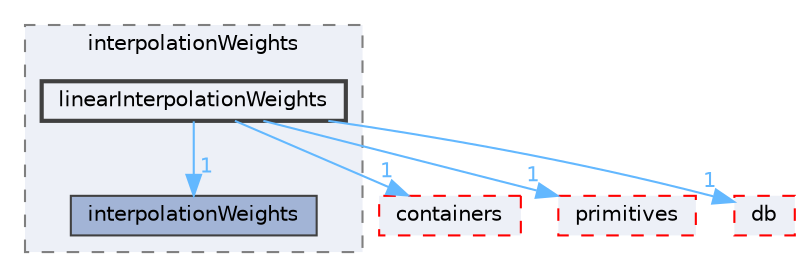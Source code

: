 digraph "src/OpenFOAM/interpolations/interpolationWeights/linearInterpolationWeights"
{
 // LATEX_PDF_SIZE
  bgcolor="transparent";
  edge [fontname=Helvetica,fontsize=10,labelfontname=Helvetica,labelfontsize=10];
  node [fontname=Helvetica,fontsize=10,shape=box,height=0.2,width=0.4];
  compound=true
  subgraph clusterdir_cb8fa07fd9be2ed302d73f31d0bb935b {
    graph [ bgcolor="#edf0f7", pencolor="grey50", label="interpolationWeights", fontname=Helvetica,fontsize=10 style="filled,dashed", URL="dir_cb8fa07fd9be2ed302d73f31d0bb935b.html",tooltip=""]
  dir_73c894a9801cbaa56688b14a06518e12 [label="interpolationWeights", fillcolor="#a2b4d6", color="grey25", style="filled", URL="dir_73c894a9801cbaa56688b14a06518e12.html",tooltip=""];
  dir_48c40396fab34b639ef7f610ff7b1944 [label="linearInterpolationWeights", fillcolor="#edf0f7", color="grey25", style="filled,bold", URL="dir_48c40396fab34b639ef7f610ff7b1944.html",tooltip=""];
  }
  dir_19d0872053bde092be81d7fe3f56cbf7 [label="containers", fillcolor="#edf0f7", color="red", style="filled,dashed", URL="dir_19d0872053bde092be81d7fe3f56cbf7.html",tooltip=""];
  dir_3e50f45338116b169052b428016851aa [label="primitives", fillcolor="#edf0f7", color="red", style="filled,dashed", URL="dir_3e50f45338116b169052b428016851aa.html",tooltip=""];
  dir_63c634f7a7cfd679ac26c67fb30fc32f [label="db", fillcolor="#edf0f7", color="red", style="filled,dashed", URL="dir_63c634f7a7cfd679ac26c67fb30fc32f.html",tooltip=""];
  dir_48c40396fab34b639ef7f610ff7b1944->dir_19d0872053bde092be81d7fe3f56cbf7 [headlabel="1", labeldistance=1.5 headhref="dir_002197_000669.html" href="dir_002197_000669.html" color="steelblue1" fontcolor="steelblue1"];
  dir_48c40396fab34b639ef7f610ff7b1944->dir_3e50f45338116b169052b428016851aa [headlabel="1", labeldistance=1.5 headhref="dir_002197_003069.html" href="dir_002197_003069.html" color="steelblue1" fontcolor="steelblue1"];
  dir_48c40396fab34b639ef7f610ff7b1944->dir_63c634f7a7cfd679ac26c67fb30fc32f [headlabel="1", labeldistance=1.5 headhref="dir_002197_000817.html" href="dir_002197_000817.html" color="steelblue1" fontcolor="steelblue1"];
  dir_48c40396fab34b639ef7f610ff7b1944->dir_73c894a9801cbaa56688b14a06518e12 [headlabel="1", labeldistance=1.5 headhref="dir_002197_001940.html" href="dir_002197_001940.html" color="steelblue1" fontcolor="steelblue1"];
}
